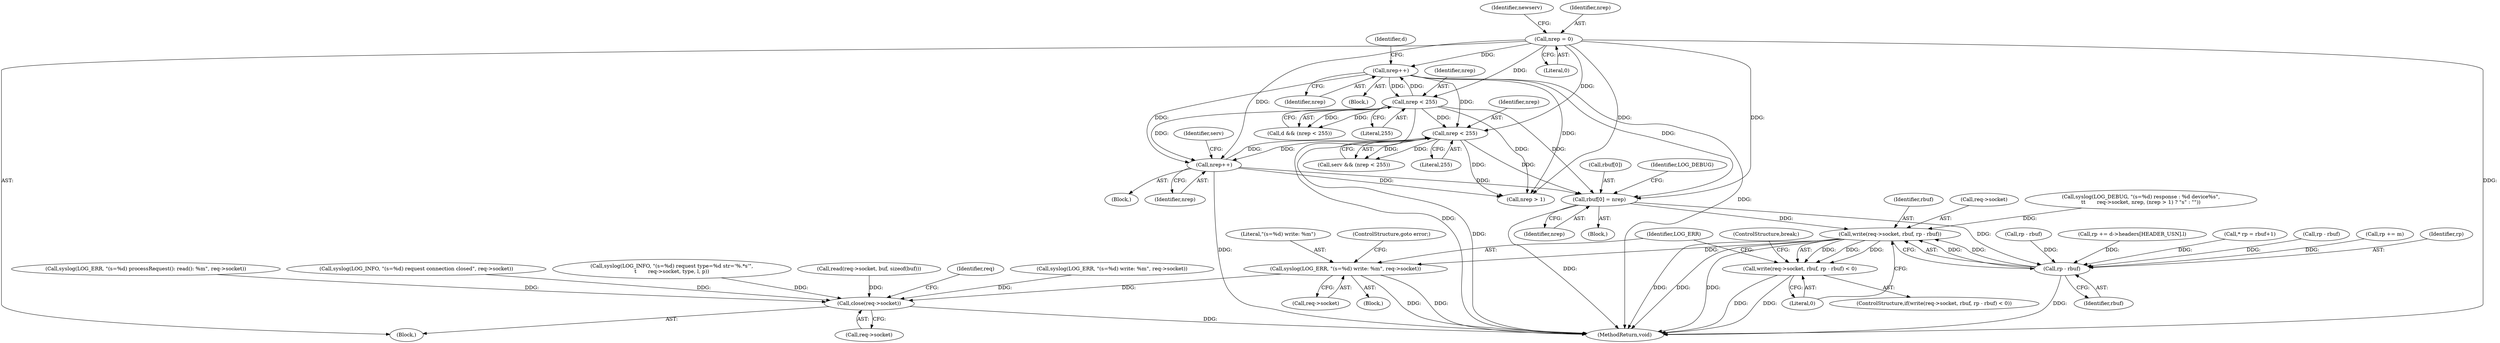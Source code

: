digraph "0_miniupnp_140ee8d2204b383279f854802b27bdb41c1d5d1a@array" {
"1000598" [label="(Call,rbuf[0] = nrep)"];
"1000456" [label="(Call,nrep++)"];
"1000254" [label="(Call,nrep < 255)"];
"1000135" [label="(Call,nrep = 0)"];
"1000471" [label="(Call,nrep < 255)"];
"1000596" [label="(Call,nrep++)"];
"1000618" [label="(Call,write(req->socket, rbuf, rp - rbuf))"];
"1000617" [label="(Call,write(req->socket, rbuf, rp - rbuf) < 0)"];
"1000628" [label="(Call,syslog(LOG_ERR, \"(s=%d) write: %m\", req->socket))"];
"1001044" [label="(Call,close(req->socket))"];
"1000623" [label="(Call,rp - rbuf)"];
"1000255" [label="(Identifier,nrep)"];
"1000116" [label="(Block,)"];
"1000596" [label="(Call,nrep++)"];
"1001044" [label="(Call,close(req->socket))"];
"1000629" [label="(Identifier,LOG_ERR)"];
"1000541" [label="(Block,)"];
"1000254" [label="(Call,nrep < 255)"];
"1000598" [label="(Call,rbuf[0] = nrep)"];
"1000599" [label="(Call,rbuf[0])"];
"1000137" [label="(Literal,0)"];
"1000626" [label="(Literal,0)"];
"1000141" [label="(Identifier,newserv)"];
"1000469" [label="(Call,serv && (nrep < 255))"];
"1000597" [label="(Identifier,nrep)"];
"1000627" [label="(Block,)"];
"1000252" [label="(Call,d && (nrep < 255))"];
"1000623" [label="(Call,rp - rbuf)"];
"1000247" [label="(Block,)"];
"1000625" [label="(Identifier,rbuf)"];
"1000447" [label="(Call,rp += d->headers[HEADER_USN].l)"];
"1000622" [label="(Identifier,rbuf)"];
"1000256" [label="(Literal,255)"];
"1000604" [label="(Identifier,LOG_DEBUG)"];
"1000630" [label="(Literal,\"(s=%d) write: %m\")"];
"1000344" [label="(Block,)"];
"1000171" [label="(Call,syslog(LOG_ERR, \"(s=%d) processRequest(): read(): %m\", req->socket))"];
"1000129" [label="(Call,* rp = rbuf+1)"];
"1000618" [label="(Call,write(req->socket, rbuf, rp - rbuf))"];
"1001055" [label="(MethodReturn,void)"];
"1000457" [label="(Identifier,nrep)"];
"1000475" [label="(Identifier,serv)"];
"1000183" [label="(Call,syslog(LOG_INFO, \"(s=%d) request connection closed\", req->socket))"];
"1000472" [label="(Identifier,nrep)"];
"1000236" [label="(Call,syslog(LOG_INFO, \"(s=%d) request type=%d str='%.*s'\",\n\t       req->socket, type, l, p))"];
"1000501" [label="(Call,rp - rbuf)"];
"1000611" [label="(Call,nrep > 1)"];
"1000593" [label="(Call,rp += m)"];
"1000135" [label="(Call,nrep = 0)"];
"1000146" [label="(Call,read(req->socket, buf, sizeof(buf)))"];
"1001050" [label="(Identifier,req)"];
"1000619" [label="(Call,req->socket)"];
"1000616" [label="(ControlStructure,if(write(req->socket, rbuf, rp - rbuf) < 0))"];
"1000473" [label="(Literal,255)"];
"1001011" [label="(Call,syslog(LOG_ERR, \"(s=%d) write: %m\", req->socket))"];
"1000624" [label="(Identifier,rp)"];
"1000298" [label="(Call,rp - rbuf)"];
"1000456" [label="(Call,nrep++)"];
"1001045" [label="(Call,req->socket)"];
"1000635" [label="(ControlStructure,break;)"];
"1000631" [label="(Call,req->socket)"];
"1000617" [label="(Call,write(req->socket, rbuf, rp - rbuf) < 0)"];
"1000634" [label="(ControlStructure,goto error;)"];
"1000602" [label="(Identifier,nrep)"];
"1000471" [label="(Call,nrep < 255)"];
"1000628" [label="(Call,syslog(LOG_ERR, \"(s=%d) write: %m\", req->socket))"];
"1000603" [label="(Call,syslog(LOG_DEBUG, \"(s=%d) response : %d device%s\",\n\t\t       req->socket, nrep, (nrep > 1) ? \"s\" : \"\"))"];
"1000459" [label="(Identifier,d)"];
"1000136" [label="(Identifier,nrep)"];
"1000598" -> "1000247"  [label="AST: "];
"1000598" -> "1000602"  [label="CFG: "];
"1000599" -> "1000598"  [label="AST: "];
"1000602" -> "1000598"  [label="AST: "];
"1000604" -> "1000598"  [label="CFG: "];
"1000598" -> "1001055"  [label="DDG: "];
"1000456" -> "1000598"  [label="DDG: "];
"1000471" -> "1000598"  [label="DDG: "];
"1000135" -> "1000598"  [label="DDG: "];
"1000254" -> "1000598"  [label="DDG: "];
"1000596" -> "1000598"  [label="DDG: "];
"1000598" -> "1000618"  [label="DDG: "];
"1000598" -> "1000623"  [label="DDG: "];
"1000456" -> "1000344"  [label="AST: "];
"1000456" -> "1000457"  [label="CFG: "];
"1000457" -> "1000456"  [label="AST: "];
"1000459" -> "1000456"  [label="CFG: "];
"1000456" -> "1001055"  [label="DDG: "];
"1000456" -> "1000254"  [label="DDG: "];
"1000254" -> "1000456"  [label="DDG: "];
"1000135" -> "1000456"  [label="DDG: "];
"1000456" -> "1000471"  [label="DDG: "];
"1000456" -> "1000596"  [label="DDG: "];
"1000456" -> "1000611"  [label="DDG: "];
"1000254" -> "1000252"  [label="AST: "];
"1000254" -> "1000256"  [label="CFG: "];
"1000255" -> "1000254"  [label="AST: "];
"1000256" -> "1000254"  [label="AST: "];
"1000252" -> "1000254"  [label="CFG: "];
"1000254" -> "1001055"  [label="DDG: "];
"1000254" -> "1000252"  [label="DDG: "];
"1000254" -> "1000252"  [label="DDG: "];
"1000135" -> "1000254"  [label="DDG: "];
"1000254" -> "1000471"  [label="DDG: "];
"1000254" -> "1000596"  [label="DDG: "];
"1000254" -> "1000611"  [label="DDG: "];
"1000135" -> "1000116"  [label="AST: "];
"1000135" -> "1000137"  [label="CFG: "];
"1000136" -> "1000135"  [label="AST: "];
"1000137" -> "1000135"  [label="AST: "];
"1000141" -> "1000135"  [label="CFG: "];
"1000135" -> "1001055"  [label="DDG: "];
"1000135" -> "1000471"  [label="DDG: "];
"1000135" -> "1000596"  [label="DDG: "];
"1000135" -> "1000611"  [label="DDG: "];
"1000471" -> "1000469"  [label="AST: "];
"1000471" -> "1000473"  [label="CFG: "];
"1000472" -> "1000471"  [label="AST: "];
"1000473" -> "1000471"  [label="AST: "];
"1000469" -> "1000471"  [label="CFG: "];
"1000471" -> "1001055"  [label="DDG: "];
"1000471" -> "1000469"  [label="DDG: "];
"1000471" -> "1000469"  [label="DDG: "];
"1000596" -> "1000471"  [label="DDG: "];
"1000471" -> "1000596"  [label="DDG: "];
"1000471" -> "1000611"  [label="DDG: "];
"1000596" -> "1000541"  [label="AST: "];
"1000596" -> "1000597"  [label="CFG: "];
"1000597" -> "1000596"  [label="AST: "];
"1000475" -> "1000596"  [label="CFG: "];
"1000596" -> "1001055"  [label="DDG: "];
"1000596" -> "1000611"  [label="DDG: "];
"1000618" -> "1000617"  [label="AST: "];
"1000618" -> "1000623"  [label="CFG: "];
"1000619" -> "1000618"  [label="AST: "];
"1000622" -> "1000618"  [label="AST: "];
"1000623" -> "1000618"  [label="AST: "];
"1000626" -> "1000618"  [label="CFG: "];
"1000618" -> "1001055"  [label="DDG: "];
"1000618" -> "1001055"  [label="DDG: "];
"1000618" -> "1001055"  [label="DDG: "];
"1000618" -> "1000617"  [label="DDG: "];
"1000618" -> "1000617"  [label="DDG: "];
"1000618" -> "1000617"  [label="DDG: "];
"1000603" -> "1000618"  [label="DDG: "];
"1000623" -> "1000618"  [label="DDG: "];
"1000623" -> "1000618"  [label="DDG: "];
"1000618" -> "1000628"  [label="DDG: "];
"1000617" -> "1000616"  [label="AST: "];
"1000617" -> "1000626"  [label="CFG: "];
"1000626" -> "1000617"  [label="AST: "];
"1000629" -> "1000617"  [label="CFG: "];
"1000635" -> "1000617"  [label="CFG: "];
"1000617" -> "1001055"  [label="DDG: "];
"1000617" -> "1001055"  [label="DDG: "];
"1000628" -> "1000627"  [label="AST: "];
"1000628" -> "1000631"  [label="CFG: "];
"1000629" -> "1000628"  [label="AST: "];
"1000630" -> "1000628"  [label="AST: "];
"1000631" -> "1000628"  [label="AST: "];
"1000634" -> "1000628"  [label="CFG: "];
"1000628" -> "1001055"  [label="DDG: "];
"1000628" -> "1001055"  [label="DDG: "];
"1000628" -> "1001044"  [label="DDG: "];
"1001044" -> "1000116"  [label="AST: "];
"1001044" -> "1001045"  [label="CFG: "];
"1001045" -> "1001044"  [label="AST: "];
"1001050" -> "1001044"  [label="CFG: "];
"1001044" -> "1001055"  [label="DDG: "];
"1000183" -> "1001044"  [label="DDG: "];
"1000236" -> "1001044"  [label="DDG: "];
"1001011" -> "1001044"  [label="DDG: "];
"1000146" -> "1001044"  [label="DDG: "];
"1000171" -> "1001044"  [label="DDG: "];
"1000623" -> "1000625"  [label="CFG: "];
"1000624" -> "1000623"  [label="AST: "];
"1000625" -> "1000623"  [label="AST: "];
"1000623" -> "1001055"  [label="DDG: "];
"1000129" -> "1000623"  [label="DDG: "];
"1000298" -> "1000623"  [label="DDG: "];
"1000501" -> "1000623"  [label="DDG: "];
"1000593" -> "1000623"  [label="DDG: "];
"1000447" -> "1000623"  [label="DDG: "];
}
